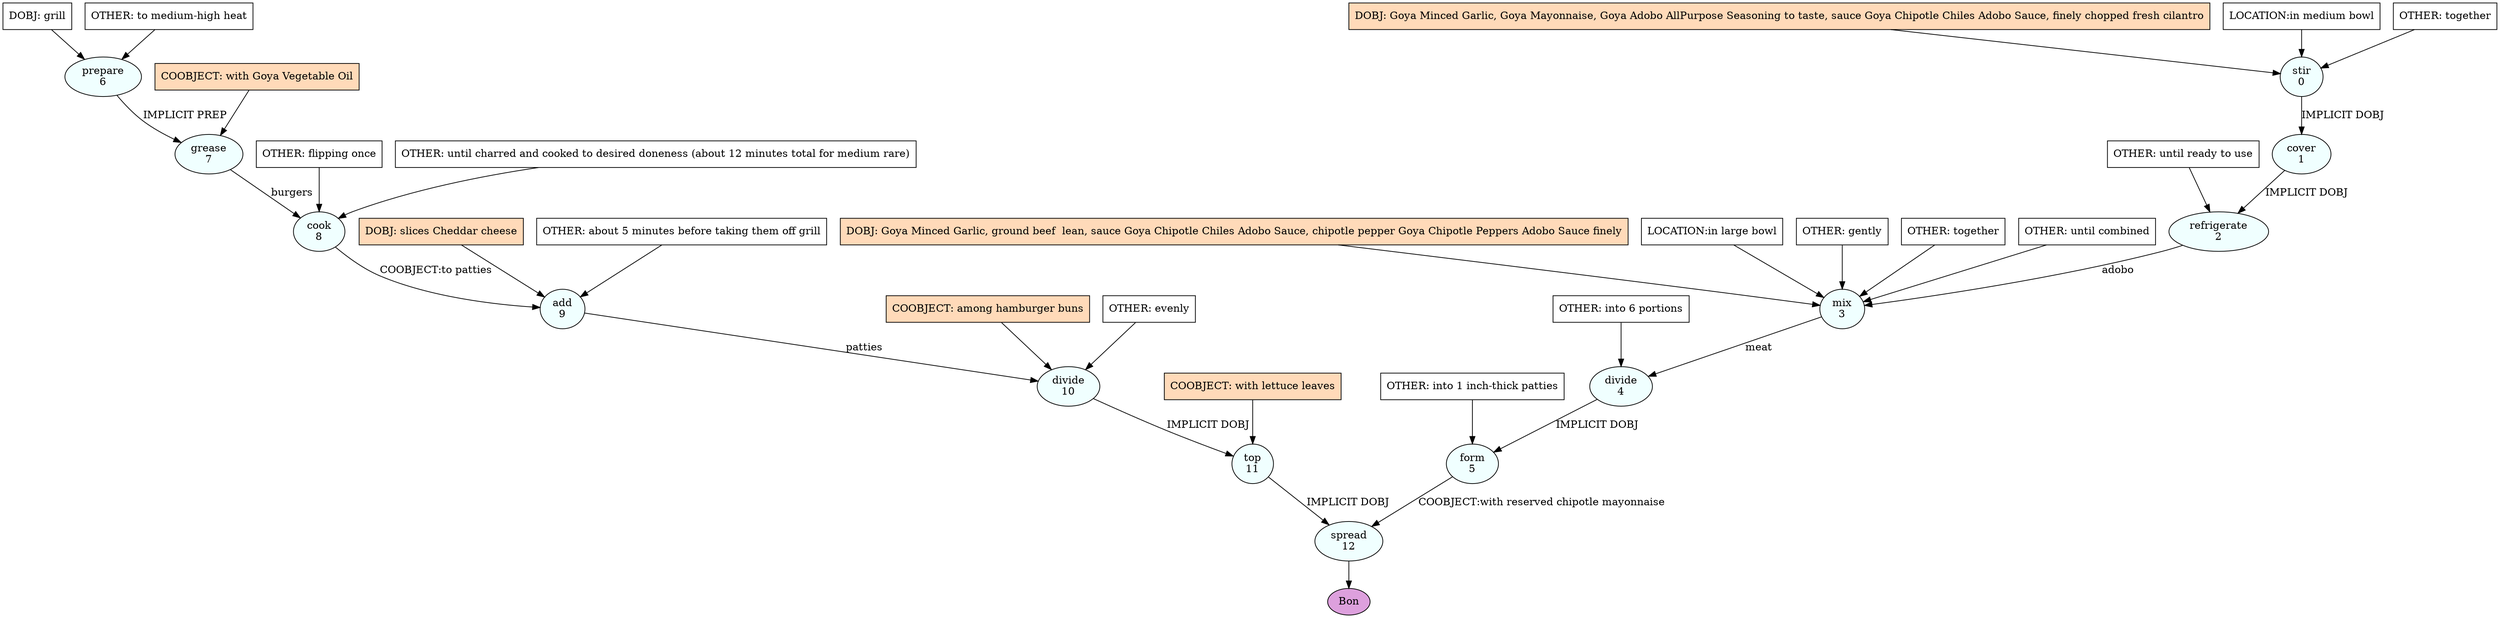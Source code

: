 digraph recipe {
E0[label="stir
0", shape=oval, style=filled, fillcolor=azure]
E1[label="cover
1", shape=oval, style=filled, fillcolor=azure]
E2[label="refrigerate
2", shape=oval, style=filled, fillcolor=azure]
E3[label="mix
3", shape=oval, style=filled, fillcolor=azure]
E4[label="divide
4", shape=oval, style=filled, fillcolor=azure]
E5[label="form
5", shape=oval, style=filled, fillcolor=azure]
E6[label="prepare
6", shape=oval, style=filled, fillcolor=azure]
E7[label="grease
7", shape=oval, style=filled, fillcolor=azure]
E8[label="cook
8", shape=oval, style=filled, fillcolor=azure]
E9[label="add
9", shape=oval, style=filled, fillcolor=azure]
E10[label="divide
10", shape=oval, style=filled, fillcolor=azure]
E11[label="top
11", shape=oval, style=filled, fillcolor=azure]
E12[label="spread
12", shape=oval, style=filled, fillcolor=azure]
D6[label="DOBJ: grill", shape=box, style=filled, fillcolor=white]
D6 -> E6
O6_0[label="OTHER: to medium-high heat", shape=box, style=filled, fillcolor=white]
O6_0 -> E6
D0[label="DOBJ: Goya Minced Garlic, Goya Mayonnaise, Goya Adobo AllPurpose Seasoning to taste, sauce Goya Chipotle Chiles Adobo Sauce, finely chopped fresh cilantro", shape=box, style=filled, fillcolor=peachpuff]
D0 -> E0
P0_0[label="LOCATION:in medium bowl", shape=box, style=filled, fillcolor=white]
P0_0 -> E0
O0_0[label="OTHER: together", shape=box, style=filled, fillcolor=white]
O0_0 -> E0
E0 -> E1 [label="IMPLICIT DOBJ"]
E1 -> E2 [label="IMPLICIT DOBJ"]
O2_0_0[label="OTHER: until ready to use", shape=box, style=filled, fillcolor=white]
O2_0_0 -> E2
D3_ing[label="DOBJ: Goya Minced Garlic, ground beef  lean, sauce Goya Chipotle Chiles Adobo Sauce, chipotle pepper Goya Chipotle Peppers Adobo Sauce finely", shape=box, style=filled, fillcolor=peachpuff]
D3_ing -> E3
E2 -> E3 [label="adobo"]
P3_0_0[label="LOCATION:in large bowl", shape=box, style=filled, fillcolor=white]
P3_0_0 -> E3
O3_0_0[label="OTHER: gently", shape=box, style=filled, fillcolor=white]
O3_0_0 -> E3
O3_1_0[label="OTHER: together", shape=box, style=filled, fillcolor=white]
O3_1_0 -> E3
O3_2_0[label="OTHER: until combined", shape=box, style=filled, fillcolor=white]
O3_2_0 -> E3
E3 -> E4 [label="meat"]
O4_0_0[label="OTHER: into 6 portions", shape=box, style=filled, fillcolor=white]
O4_0_0 -> E4
E4 -> E5 [label="IMPLICIT DOBJ"]
O5_0_0[label="OTHER: into 1 inch-thick patties", shape=box, style=filled, fillcolor=white]
O5_0_0 -> E5
E6 -> E7 [label="IMPLICIT PREP"]
P7_1_ing[label="COOBJECT: with Goya Vegetable Oil", shape=box, style=filled, fillcolor=peachpuff]
P7_1_ing -> E7
E7 -> E8 [label="burgers"]
O8_0_0[label="OTHER: flipping once", shape=box, style=filled, fillcolor=white]
O8_0_0 -> E8
O8_1_0[label="OTHER: until charred and cooked to desired doneness (about 12 minutes total for medium rare)", shape=box, style=filled, fillcolor=white]
O8_1_0 -> E8
D9_ing[label="DOBJ: slices Cheddar cheese", shape=box, style=filled, fillcolor=peachpuff]
D9_ing -> E9
E8 -> E9 [label="COOBJECT:to patties"]
O9_0_0[label="OTHER: about 5 minutes before taking them off grill", shape=box, style=filled, fillcolor=white]
O9_0_0 -> E9
E9 -> E10 [label="patties"]
P10_0_ing[label="COOBJECT: among hamburger buns", shape=box, style=filled, fillcolor=peachpuff]
P10_0_ing -> E10
O10_0_0[label="OTHER: evenly", shape=box, style=filled, fillcolor=white]
O10_0_0 -> E10
E10 -> E11 [label="IMPLICIT DOBJ"]
P11_0_ing[label="COOBJECT: with lettuce leaves", shape=box, style=filled, fillcolor=peachpuff]
P11_0_ing -> E11
E11 -> E12 [label="IMPLICIT DOBJ"]
E5 -> E12 [label="COOBJECT:with reserved chipotle mayonnaise"]
EOR[label="Bon", shape=oval, style=filled, fillcolor=plum]
E12 -> EOR
}
